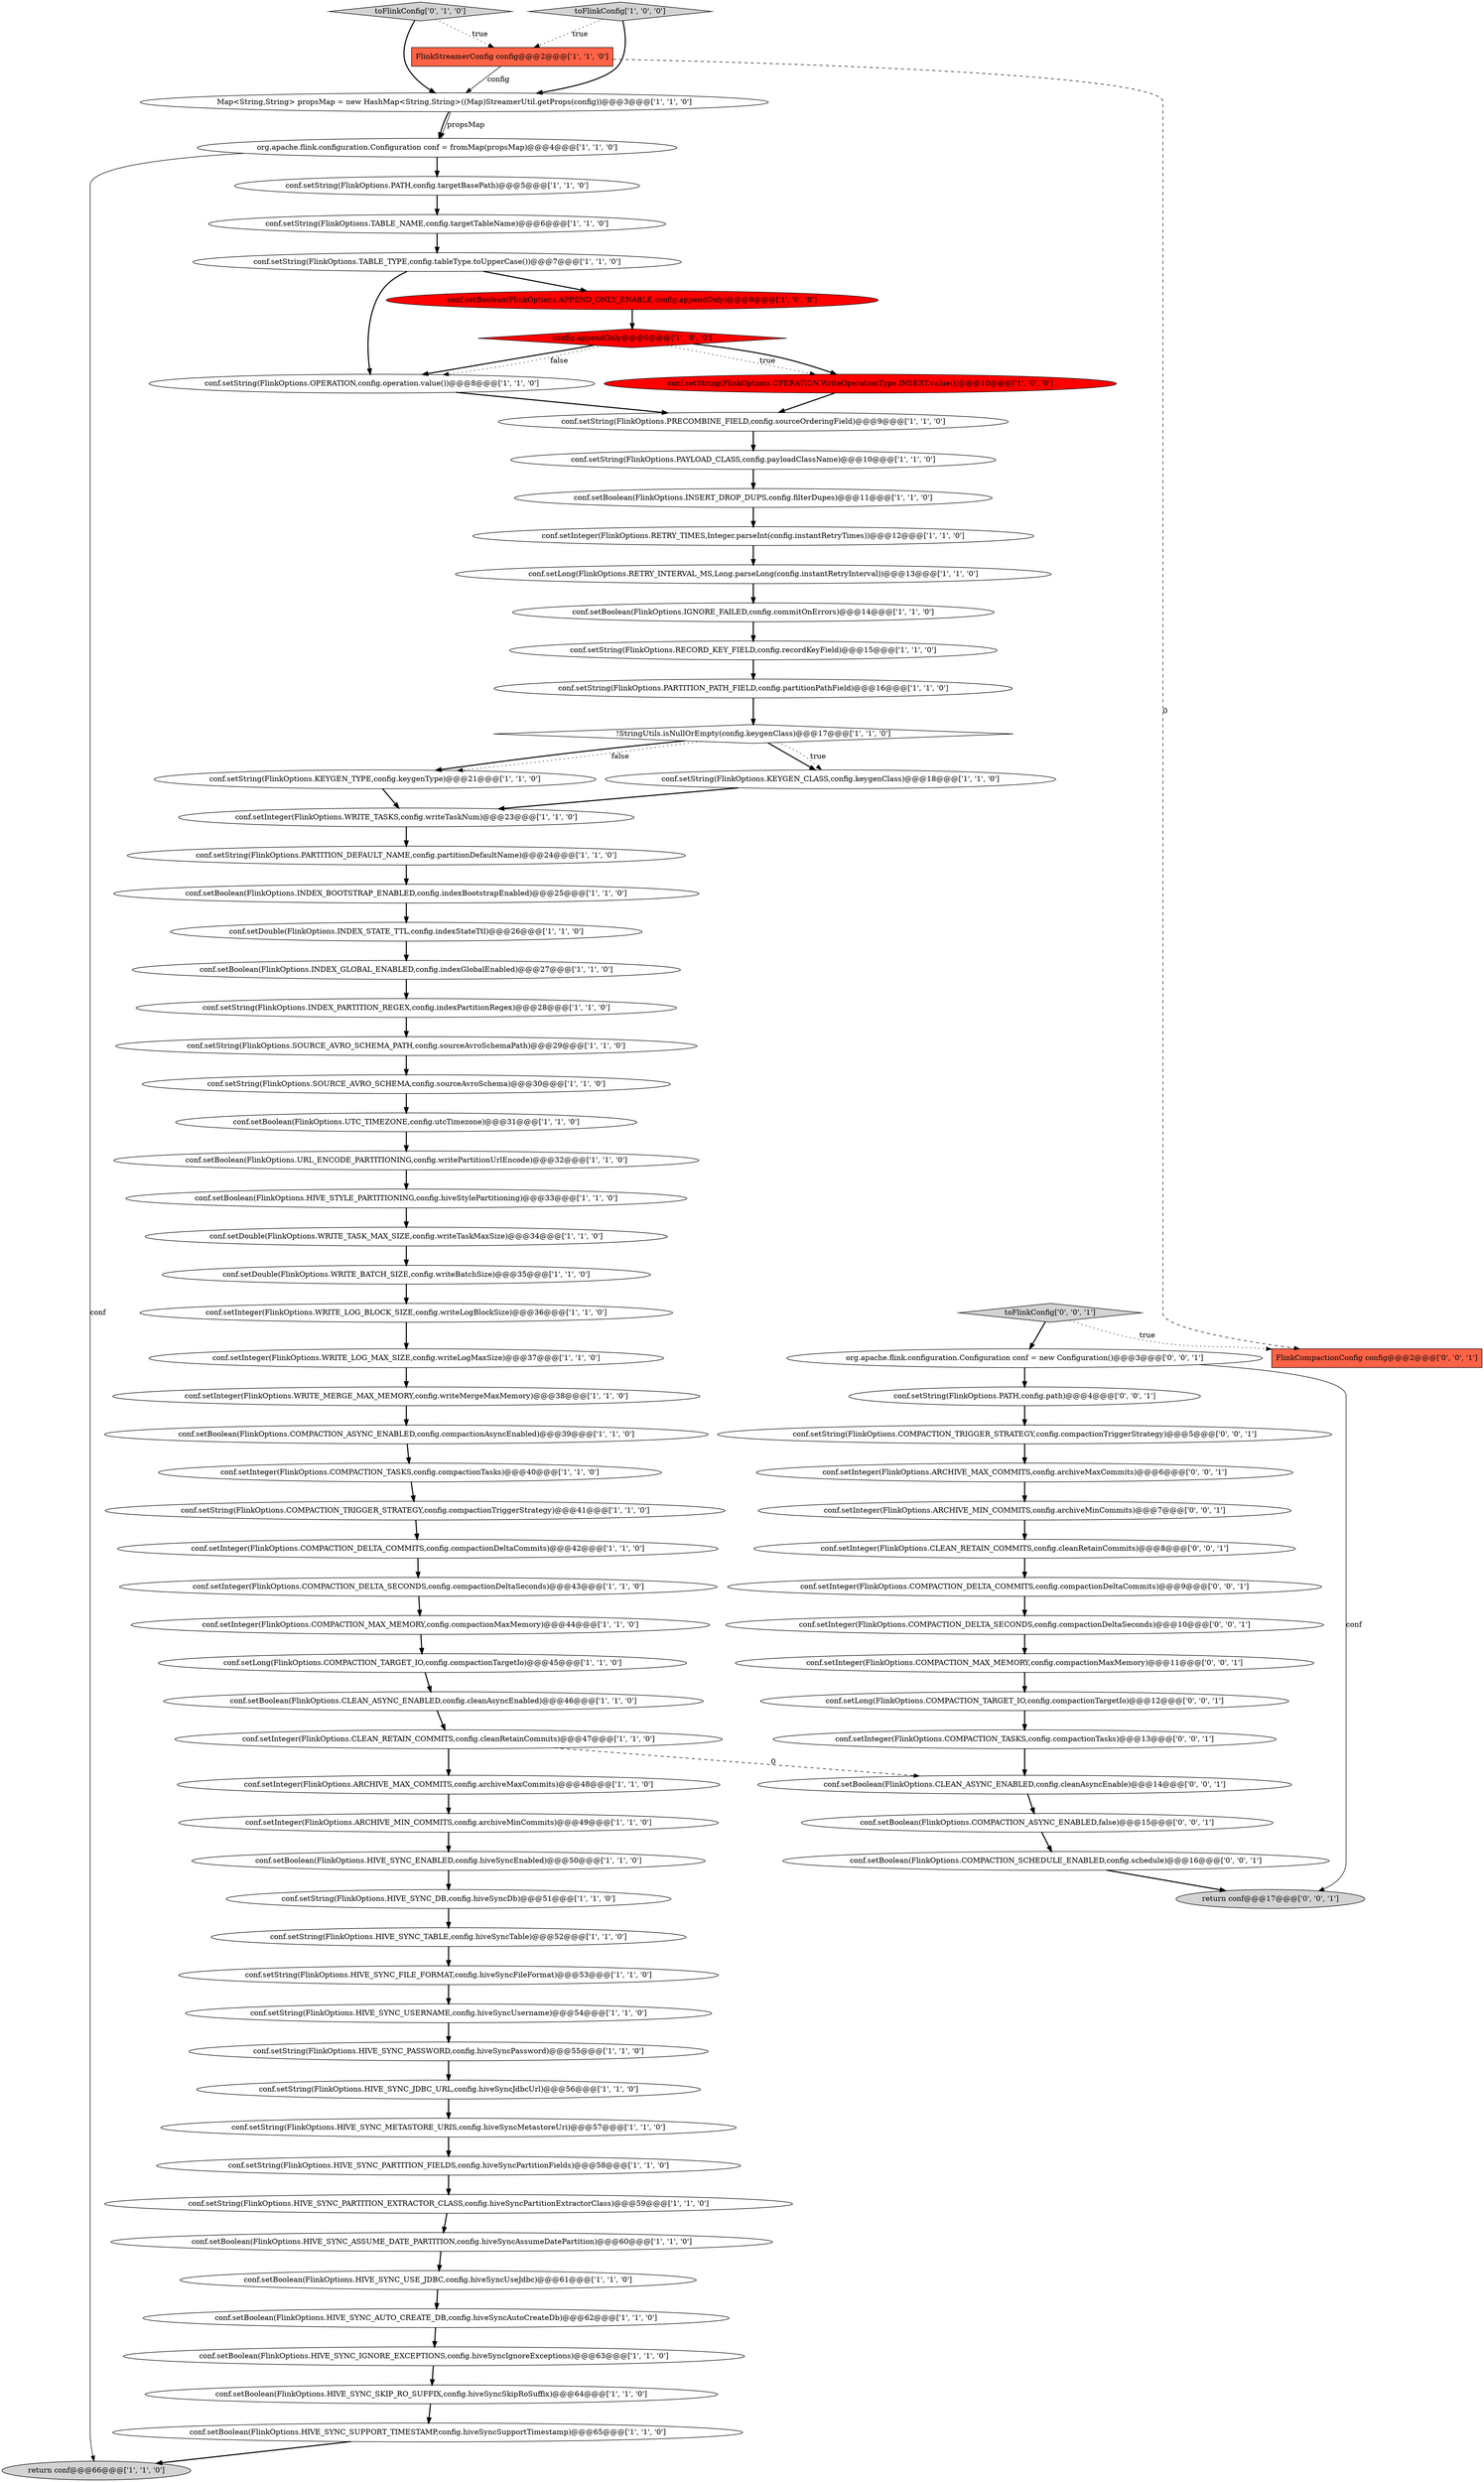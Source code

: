 digraph {
15 [style = filled, label = "conf.setString(FlinkOptions.HIVE_SYNC_USERNAME,config.hiveSyncUsername)@@@54@@@['1', '1', '0']", fillcolor = white, shape = ellipse image = "AAA0AAABBB1BBB"];
31 [style = filled, label = "conf.setInteger(FlinkOptions.RETRY_TIMES,Integer.parseInt(config.instantRetryTimes))@@@12@@@['1', '1', '0']", fillcolor = white, shape = ellipse image = "AAA0AAABBB1BBB"];
30 [style = filled, label = "conf.setString(FlinkOptions.OPERATION,config.operation.value())@@@8@@@['1', '1', '0']", fillcolor = white, shape = ellipse image = "AAA0AAABBB1BBB"];
52 [style = filled, label = "conf.setDouble(FlinkOptions.WRITE_TASK_MAX_SIZE,config.writeTaskMaxSize)@@@34@@@['1', '1', '0']", fillcolor = white, shape = ellipse image = "AAA0AAABBB1BBB"];
66 [style = filled, label = "toFlinkConfig['0', '1', '0']", fillcolor = lightgray, shape = diamond image = "AAA0AAABBB2BBB"];
27 [style = filled, label = "conf.setString(FlinkOptions.TABLE_TYPE,config.tableType.toUpperCase())@@@7@@@['1', '1', '0']", fillcolor = white, shape = ellipse image = "AAA0AAABBB1BBB"];
78 [style = filled, label = "conf.setInteger(FlinkOptions.ARCHIVE_MAX_COMMITS,config.archiveMaxCommits)@@@6@@@['0', '0', '1']", fillcolor = white, shape = ellipse image = "AAA0AAABBB3BBB"];
39 [style = filled, label = "conf.setBoolean(FlinkOptions.HIVE_SYNC_IGNORE_EXCEPTIONS,config.hiveSyncIgnoreExceptions)@@@63@@@['1', '1', '0']", fillcolor = white, shape = ellipse image = "AAA0AAABBB1BBB"];
6 [style = filled, label = "conf.setBoolean(FlinkOptions.IGNORE_FAILED,config.commitOnErrors)@@@14@@@['1', '1', '0']", fillcolor = white, shape = ellipse image = "AAA0AAABBB1BBB"];
62 [style = filled, label = "conf.setString(FlinkOptions.HIVE_SYNC_PARTITION_EXTRACTOR_CLASS,config.hiveSyncPartitionExtractorClass)@@@59@@@['1', '1', '0']", fillcolor = white, shape = ellipse image = "AAA0AAABBB1BBB"];
74 [style = filled, label = "conf.setInteger(FlinkOptions.ARCHIVE_MIN_COMMITS,config.archiveMinCommits)@@@7@@@['0', '0', '1']", fillcolor = white, shape = ellipse image = "AAA0AAABBB3BBB"];
35 [style = filled, label = "return conf@@@66@@@['1', '1', '0']", fillcolor = lightgray, shape = ellipse image = "AAA0AAABBB1BBB"];
75 [style = filled, label = "conf.setInteger(FlinkOptions.COMPACTION_DELTA_COMMITS,config.compactionDeltaCommits)@@@9@@@['0', '0', '1']", fillcolor = white, shape = ellipse image = "AAA0AAABBB3BBB"];
63 [style = filled, label = "org.apache.flink.configuration.Configuration conf = fromMap(propsMap)@@@4@@@['1', '1', '0']", fillcolor = white, shape = ellipse image = "AAA0AAABBB1BBB"];
7 [style = filled, label = "conf.setInteger(FlinkOptions.ARCHIVE_MAX_COMMITS,config.archiveMaxCommits)@@@48@@@['1', '1', '0']", fillcolor = white, shape = ellipse image = "AAA0AAABBB1BBB"];
37 [style = filled, label = "conf.setBoolean(FlinkOptions.COMPACTION_ASYNC_ENABLED,config.compactionAsyncEnabled)@@@39@@@['1', '1', '0']", fillcolor = white, shape = ellipse image = "AAA0AAABBB1BBB"];
68 [style = filled, label = "return conf@@@17@@@['0', '0', '1']", fillcolor = lightgray, shape = ellipse image = "AAA0AAABBB3BBB"];
51 [style = filled, label = "conf.setString(FlinkOptions.SOURCE_AVRO_SCHEMA_PATH,config.sourceAvroSchemaPath)@@@29@@@['1', '1', '0']", fillcolor = white, shape = ellipse image = "AAA0AAABBB1BBB"];
19 [style = filled, label = "conf.setString(FlinkOptions.HIVE_SYNC_FILE_FORMAT,config.hiveSyncFileFormat)@@@53@@@['1', '1', '0']", fillcolor = white, shape = ellipse image = "AAA0AAABBB1BBB"];
26 [style = filled, label = "!StringUtils.isNullOrEmpty(config.keygenClass)@@@17@@@['1', '1', '0']", fillcolor = white, shape = diamond image = "AAA0AAABBB1BBB"];
67 [style = filled, label = "conf.setLong(FlinkOptions.COMPACTION_TARGET_IO,config.compactionTargetIo)@@@12@@@['0', '0', '1']", fillcolor = white, shape = ellipse image = "AAA0AAABBB3BBB"];
70 [style = filled, label = "conf.setInteger(FlinkOptions.CLEAN_RETAIN_COMMITS,config.cleanRetainCommits)@@@8@@@['0', '0', '1']", fillcolor = white, shape = ellipse image = "AAA0AAABBB3BBB"];
72 [style = filled, label = "conf.setString(FlinkOptions.PATH,config.path)@@@4@@@['0', '0', '1']", fillcolor = white, shape = ellipse image = "AAA0AAABBB3BBB"];
83 [style = filled, label = "toFlinkConfig['0', '0', '1']", fillcolor = lightgray, shape = diamond image = "AAA0AAABBB3BBB"];
16 [style = filled, label = "conf.setString(FlinkOptions.TABLE_NAME,config.targetTableName)@@@6@@@['1', '1', '0']", fillcolor = white, shape = ellipse image = "AAA0AAABBB1BBB"];
9 [style = filled, label = "conf.setString(FlinkOptions.HIVE_SYNC_PASSWORD,config.hiveSyncPassword)@@@55@@@['1', '1', '0']", fillcolor = white, shape = ellipse image = "AAA0AAABBB1BBB"];
13 [style = filled, label = "conf.setString(FlinkOptions.HIVE_SYNC_DB,config.hiveSyncDb)@@@51@@@['1', '1', '0']", fillcolor = white, shape = ellipse image = "AAA0AAABBB1BBB"];
1 [style = filled, label = "conf.setString(FlinkOptions.HIVE_SYNC_METASTORE_URIS,config.hiveSyncMetastoreUri)@@@57@@@['1', '1', '0']", fillcolor = white, shape = ellipse image = "AAA0AAABBB1BBB"];
40 [style = filled, label = "conf.setString(FlinkOptions.PAYLOAD_CLASS,config.payloadClassName)@@@10@@@['1', '1', '0']", fillcolor = white, shape = ellipse image = "AAA0AAABBB1BBB"];
50 [style = filled, label = "conf.setString(FlinkOptions.RECORD_KEY_FIELD,config.recordKeyField)@@@15@@@['1', '1', '0']", fillcolor = white, shape = ellipse image = "AAA0AAABBB1BBB"];
80 [style = filled, label = "conf.setInteger(FlinkOptions.COMPACTION_TASKS,config.compactionTasks)@@@13@@@['0', '0', '1']", fillcolor = white, shape = ellipse image = "AAA0AAABBB3BBB"];
12 [style = filled, label = "conf.setInteger(FlinkOptions.WRITE_TASKS,config.writeTaskNum)@@@23@@@['1', '1', '0']", fillcolor = white, shape = ellipse image = "AAA0AAABBB1BBB"];
81 [style = filled, label = "conf.setBoolean(FlinkOptions.COMPACTION_SCHEDULE_ENABLED,config.schedule)@@@16@@@['0', '0', '1']", fillcolor = white, shape = ellipse image = "AAA0AAABBB3BBB"];
14 [style = filled, label = "conf.setInteger(FlinkOptions.COMPACTION_DELTA_COMMITS,config.compactionDeltaCommits)@@@42@@@['1', '1', '0']", fillcolor = white, shape = ellipse image = "AAA0AAABBB1BBB"];
49 [style = filled, label = "conf.setInteger(FlinkOptions.ARCHIVE_MIN_COMMITS,config.archiveMinCommits)@@@49@@@['1', '1', '0']", fillcolor = white, shape = ellipse image = "AAA0AAABBB1BBB"];
29 [style = filled, label = "conf.setBoolean(FlinkOptions.URL_ENCODE_PARTITIONING,config.writePartitionUrlEncode)@@@32@@@['1', '1', '0']", fillcolor = white, shape = ellipse image = "AAA0AAABBB1BBB"];
58 [style = filled, label = "conf.setInteger(FlinkOptions.COMPACTION_DELTA_SECONDS,config.compactionDeltaSeconds)@@@43@@@['1', '1', '0']", fillcolor = white, shape = ellipse image = "AAA0AAABBB1BBB"];
43 [style = filled, label = "conf.setBoolean(FlinkOptions.INDEX_GLOBAL_ENABLED,config.indexGlobalEnabled)@@@27@@@['1', '1', '0']", fillcolor = white, shape = ellipse image = "AAA0AAABBB1BBB"];
34 [style = filled, label = "conf.setBoolean(FlinkOptions.HIVE_SYNC_SKIP_RO_SUFFIX,config.hiveSyncSkipRoSuffix)@@@64@@@['1', '1', '0']", fillcolor = white, shape = ellipse image = "AAA0AAABBB1BBB"];
54 [style = filled, label = "conf.setString(FlinkOptions.HIVE_SYNC_JDBC_URL,config.hiveSyncJdbcUrl)@@@56@@@['1', '1', '0']", fillcolor = white, shape = ellipse image = "AAA0AAABBB1BBB"];
3 [style = filled, label = "conf.setBoolean(FlinkOptions.INDEX_BOOTSTRAP_ENABLED,config.indexBootstrapEnabled)@@@25@@@['1', '1', '0']", fillcolor = white, shape = ellipse image = "AAA0AAABBB1BBB"];
32 [style = filled, label = "conf.setString(FlinkOptions.COMPACTION_TRIGGER_STRATEGY,config.compactionTriggerStrategy)@@@41@@@['1', '1', '0']", fillcolor = white, shape = ellipse image = "AAA0AAABBB1BBB"];
0 [style = filled, label = "conf.setDouble(FlinkOptions.INDEX_STATE_TTL,config.indexStateTtl)@@@26@@@['1', '1', '0']", fillcolor = white, shape = ellipse image = "AAA0AAABBB1BBB"];
23 [style = filled, label = "conf.setDouble(FlinkOptions.WRITE_BATCH_SIZE,config.writeBatchSize)@@@35@@@['1', '1', '0']", fillcolor = white, shape = ellipse image = "AAA0AAABBB1BBB"];
65 [style = filled, label = "conf.setInteger(FlinkOptions.COMPACTION_TASKS,config.compactionTasks)@@@40@@@['1', '1', '0']", fillcolor = white, shape = ellipse image = "AAA0AAABBB1BBB"];
38 [style = filled, label = "conf.setString(FlinkOptions.INDEX_PARTITION_REGEX,config.indexPartitionRegex)@@@28@@@['1', '1', '0']", fillcolor = white, shape = ellipse image = "AAA0AAABBB1BBB"];
59 [style = filled, label = "conf.setLong(FlinkOptions.RETRY_INTERVAL_MS,Long.parseLong(config.instantRetryInterval))@@@13@@@['1', '1', '0']", fillcolor = white, shape = ellipse image = "AAA0AAABBB1BBB"];
22 [style = filled, label = "conf.setBoolean(FlinkOptions.CLEAN_ASYNC_ENABLED,config.cleanAsyncEnabled)@@@46@@@['1', '1', '0']", fillcolor = white, shape = ellipse image = "AAA0AAABBB1BBB"];
46 [style = filled, label = "conf.setBoolean(FlinkOptions.UTC_TIMEZONE,config.utcTimezone)@@@31@@@['1', '1', '0']", fillcolor = white, shape = ellipse image = "AAA0AAABBB1BBB"];
57 [style = filled, label = "conf.setString(FlinkOptions.KEYGEN_TYPE,config.keygenType)@@@21@@@['1', '1', '0']", fillcolor = white, shape = ellipse image = "AAA0AAABBB1BBB"];
64 [style = filled, label = "conf.setInteger(FlinkOptions.WRITE_MERGE_MAX_MEMORY,config.writeMergeMaxMemory)@@@38@@@['1', '1', '0']", fillcolor = white, shape = ellipse image = "AAA0AAABBB1BBB"];
53 [style = filled, label = "conf.setBoolean(FlinkOptions.HIVE_SYNC_USE_JDBC,config.hiveSyncUseJdbc)@@@61@@@['1', '1', '0']", fillcolor = white, shape = ellipse image = "AAA0AAABBB1BBB"];
76 [style = filled, label = "conf.setBoolean(FlinkOptions.COMPACTION_ASYNC_ENABLED,false)@@@15@@@['0', '0', '1']", fillcolor = white, shape = ellipse image = "AAA0AAABBB3BBB"];
56 [style = filled, label = "conf.setString(FlinkOptions.OPERATION,WriteOperationType.INSERT.value())@@@10@@@['1', '0', '0']", fillcolor = red, shape = ellipse image = "AAA1AAABBB1BBB"];
18 [style = filled, label = "conf.setBoolean(FlinkOptions.HIVE_SYNC_ENABLED,config.hiveSyncEnabled)@@@50@@@['1', '1', '0']", fillcolor = white, shape = ellipse image = "AAA0AAABBB1BBB"];
82 [style = filled, label = "FlinkCompactionConfig config@@@2@@@['0', '0', '1']", fillcolor = tomato, shape = box image = "AAA0AAABBB3BBB"];
21 [style = filled, label = "config.appendOnly@@@9@@@['1', '0', '0']", fillcolor = red, shape = diamond image = "AAA1AAABBB1BBB"];
28 [style = filled, label = "conf.setString(FlinkOptions.HIVE_SYNC_TABLE,config.hiveSyncTable)@@@52@@@['1', '1', '0']", fillcolor = white, shape = ellipse image = "AAA0AAABBB1BBB"];
45 [style = filled, label = "FlinkStreamerConfig config@@@2@@@['1', '1', '0']", fillcolor = tomato, shape = box image = "AAA0AAABBB1BBB"];
5 [style = filled, label = "conf.setInteger(FlinkOptions.CLEAN_RETAIN_COMMITS,config.cleanRetainCommits)@@@47@@@['1', '1', '0']", fillcolor = white, shape = ellipse image = "AAA0AAABBB1BBB"];
33 [style = filled, label = "toFlinkConfig['1', '0', '0']", fillcolor = lightgray, shape = diamond image = "AAA0AAABBB1BBB"];
36 [style = filled, label = "conf.setString(FlinkOptions.HIVE_SYNC_PARTITION_FIELDS,config.hiveSyncPartitionFields)@@@58@@@['1', '1', '0']", fillcolor = white, shape = ellipse image = "AAA0AAABBB1BBB"];
73 [style = filled, label = "conf.setInteger(FlinkOptions.COMPACTION_DELTA_SECONDS,config.compactionDeltaSeconds)@@@10@@@['0', '0', '1']", fillcolor = white, shape = ellipse image = "AAA0AAABBB3BBB"];
20 [style = filled, label = "conf.setString(FlinkOptions.PATH,config.targetBasePath)@@@5@@@['1', '1', '0']", fillcolor = white, shape = ellipse image = "AAA0AAABBB1BBB"];
8 [style = filled, label = "conf.setInteger(FlinkOptions.WRITE_LOG_MAX_SIZE,config.writeLogMaxSize)@@@37@@@['1', '1', '0']", fillcolor = white, shape = ellipse image = "AAA0AAABBB1BBB"];
79 [style = filled, label = "org.apache.flink.configuration.Configuration conf = new Configuration()@@@3@@@['0', '0', '1']", fillcolor = white, shape = ellipse image = "AAA0AAABBB3BBB"];
2 [style = filled, label = "Map<String,String> propsMap = new HashMap<String,String>((Map)StreamerUtil.getProps(config))@@@3@@@['1', '1', '0']", fillcolor = white, shape = ellipse image = "AAA0AAABBB1BBB"];
25 [style = filled, label = "conf.setString(FlinkOptions.PARTITION_PATH_FIELD,config.partitionPathField)@@@16@@@['1', '1', '0']", fillcolor = white, shape = ellipse image = "AAA0AAABBB1BBB"];
61 [style = filled, label = "conf.setBoolean(FlinkOptions.HIVE_SYNC_SUPPORT_TIMESTAMP,config.hiveSyncSupportTimestamp)@@@65@@@['1', '1', '0']", fillcolor = white, shape = ellipse image = "AAA0AAABBB1BBB"];
4 [style = filled, label = "conf.setString(FlinkOptions.PARTITION_DEFAULT_NAME,config.partitionDefaultName)@@@24@@@['1', '1', '0']", fillcolor = white, shape = ellipse image = "AAA0AAABBB1BBB"];
55 [style = filled, label = "conf.setBoolean(FlinkOptions.HIVE_SYNC_AUTO_CREATE_DB,config.hiveSyncAutoCreateDb)@@@62@@@['1', '1', '0']", fillcolor = white, shape = ellipse image = "AAA0AAABBB1BBB"];
47 [style = filled, label = "conf.setString(FlinkOptions.KEYGEN_CLASS,config.keygenClass)@@@18@@@['1', '1', '0']", fillcolor = white, shape = ellipse image = "AAA0AAABBB1BBB"];
24 [style = filled, label = "conf.setBoolean(FlinkOptions.HIVE_SYNC_ASSUME_DATE_PARTITION,config.hiveSyncAssumeDatePartition)@@@60@@@['1', '1', '0']", fillcolor = white, shape = ellipse image = "AAA0AAABBB1BBB"];
11 [style = filled, label = "conf.setBoolean(FlinkOptions.INSERT_DROP_DUPS,config.filterDupes)@@@11@@@['1', '1', '0']", fillcolor = white, shape = ellipse image = "AAA0AAABBB1BBB"];
17 [style = filled, label = "conf.setBoolean(FlinkOptions.APPEND_ONLY_ENABLE,config.appendOnly)@@@8@@@['1', '0', '0']", fillcolor = red, shape = ellipse image = "AAA1AAABBB1BBB"];
10 [style = filled, label = "conf.setBoolean(FlinkOptions.HIVE_STYLE_PARTITIONING,config.hiveStylePartitioning)@@@33@@@['1', '1', '0']", fillcolor = white, shape = ellipse image = "AAA0AAABBB1BBB"];
41 [style = filled, label = "conf.setInteger(FlinkOptions.WRITE_LOG_BLOCK_SIZE,config.writeLogBlockSize)@@@36@@@['1', '1', '0']", fillcolor = white, shape = ellipse image = "AAA0AAABBB1BBB"];
77 [style = filled, label = "conf.setString(FlinkOptions.COMPACTION_TRIGGER_STRATEGY,config.compactionTriggerStrategy)@@@5@@@['0', '0', '1']", fillcolor = white, shape = ellipse image = "AAA0AAABBB3BBB"];
42 [style = filled, label = "conf.setLong(FlinkOptions.COMPACTION_TARGET_IO,config.compactionTargetIo)@@@45@@@['1', '1', '0']", fillcolor = white, shape = ellipse image = "AAA0AAABBB1BBB"];
71 [style = filled, label = "conf.setBoolean(FlinkOptions.CLEAN_ASYNC_ENABLED,config.cleanAsyncEnable)@@@14@@@['0', '0', '1']", fillcolor = white, shape = ellipse image = "AAA0AAABBB3BBB"];
44 [style = filled, label = "conf.setInteger(FlinkOptions.COMPACTION_MAX_MEMORY,config.compactionMaxMemory)@@@44@@@['1', '1', '0']", fillcolor = white, shape = ellipse image = "AAA0AAABBB1BBB"];
60 [style = filled, label = "conf.setString(FlinkOptions.SOURCE_AVRO_SCHEMA,config.sourceAvroSchema)@@@30@@@['1', '1', '0']", fillcolor = white, shape = ellipse image = "AAA0AAABBB1BBB"];
69 [style = filled, label = "conf.setInteger(FlinkOptions.COMPACTION_MAX_MEMORY,config.compactionMaxMemory)@@@11@@@['0', '0', '1']", fillcolor = white, shape = ellipse image = "AAA0AAABBB3BBB"];
48 [style = filled, label = "conf.setString(FlinkOptions.PRECOMBINE_FIELD,config.sourceOrderingField)@@@9@@@['1', '1', '0']", fillcolor = white, shape = ellipse image = "AAA0AAABBB1BBB"];
34->61 [style = bold, label=""];
41->8 [style = bold, label=""];
38->51 [style = bold, label=""];
5->71 [style = dashed, label="0"];
63->20 [style = bold, label=""];
21->30 [style = bold, label=""];
7->49 [style = bold, label=""];
21->56 [style = dotted, label="true"];
40->11 [style = bold, label=""];
21->56 [style = bold, label=""];
20->16 [style = bold, label=""];
74->70 [style = bold, label=""];
2->63 [style = bold, label=""];
26->57 [style = bold, label=""];
76->81 [style = bold, label=""];
27->17 [style = bold, label=""];
19->15 [style = bold, label=""];
59->6 [style = bold, label=""];
24->53 [style = bold, label=""];
45->82 [style = dashed, label="0"];
17->21 [style = bold, label=""];
4->3 [style = bold, label=""];
83->82 [style = dotted, label="true"];
52->23 [style = bold, label=""];
8->64 [style = bold, label=""];
39->34 [style = bold, label=""];
27->30 [style = bold, label=""];
72->77 [style = bold, label=""];
26->47 [style = bold, label=""];
73->69 [style = bold, label=""];
77->78 [style = bold, label=""];
22->5 [style = bold, label=""];
3->0 [style = bold, label=""];
9->54 [style = bold, label=""];
36->62 [style = bold, label=""];
51->60 [style = bold, label=""];
66->2 [style = bold, label=""];
79->68 [style = solid, label="conf"];
57->12 [style = bold, label=""];
81->68 [style = bold, label=""];
15->9 [style = bold, label=""];
70->75 [style = bold, label=""];
25->26 [style = bold, label=""];
49->18 [style = bold, label=""];
28->19 [style = bold, label=""];
63->35 [style = solid, label="conf"];
56->48 [style = bold, label=""];
5->7 [style = bold, label=""];
33->45 [style = dotted, label="true"];
42->22 [style = bold, label=""];
2->63 [style = solid, label="propsMap"];
83->79 [style = bold, label=""];
45->2 [style = solid, label="config"];
44->42 [style = bold, label=""];
67->80 [style = bold, label=""];
31->59 [style = bold, label=""];
78->74 [style = bold, label=""];
79->72 [style = bold, label=""];
16->27 [style = bold, label=""];
0->43 [style = bold, label=""];
66->45 [style = dotted, label="true"];
32->14 [style = bold, label=""];
14->58 [style = bold, label=""];
23->41 [style = bold, label=""];
55->39 [style = bold, label=""];
37->65 [style = bold, label=""];
46->29 [style = bold, label=""];
21->30 [style = dotted, label="false"];
71->76 [style = bold, label=""];
64->37 [style = bold, label=""];
11->31 [style = bold, label=""];
43->38 [style = bold, label=""];
62->24 [style = bold, label=""];
75->73 [style = bold, label=""];
29->10 [style = bold, label=""];
33->2 [style = bold, label=""];
53->55 [style = bold, label=""];
61->35 [style = bold, label=""];
26->47 [style = dotted, label="true"];
69->67 [style = bold, label=""];
26->57 [style = dotted, label="false"];
47->12 [style = bold, label=""];
80->71 [style = bold, label=""];
1->36 [style = bold, label=""];
60->46 [style = bold, label=""];
10->52 [style = bold, label=""];
48->40 [style = bold, label=""];
50->25 [style = bold, label=""];
58->44 [style = bold, label=""];
12->4 [style = bold, label=""];
6->50 [style = bold, label=""];
18->13 [style = bold, label=""];
30->48 [style = bold, label=""];
65->32 [style = bold, label=""];
13->28 [style = bold, label=""];
54->1 [style = bold, label=""];
}
